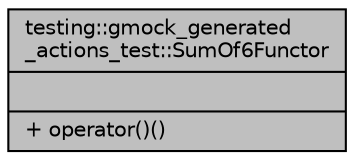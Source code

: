 digraph "testing::gmock_generated_actions_test::SumOf6Functor"
{
  edge [fontname="Helvetica",fontsize="10",labelfontname="Helvetica",labelfontsize="10"];
  node [fontname="Helvetica",fontsize="10",shape=record];
  Node1 [label="{testing::gmock_generated\l_actions_test::SumOf6Functor\n||+ operator()()\l}",height=0.2,width=0.4,color="black", fillcolor="grey75", style="filled", fontcolor="black"];
}
